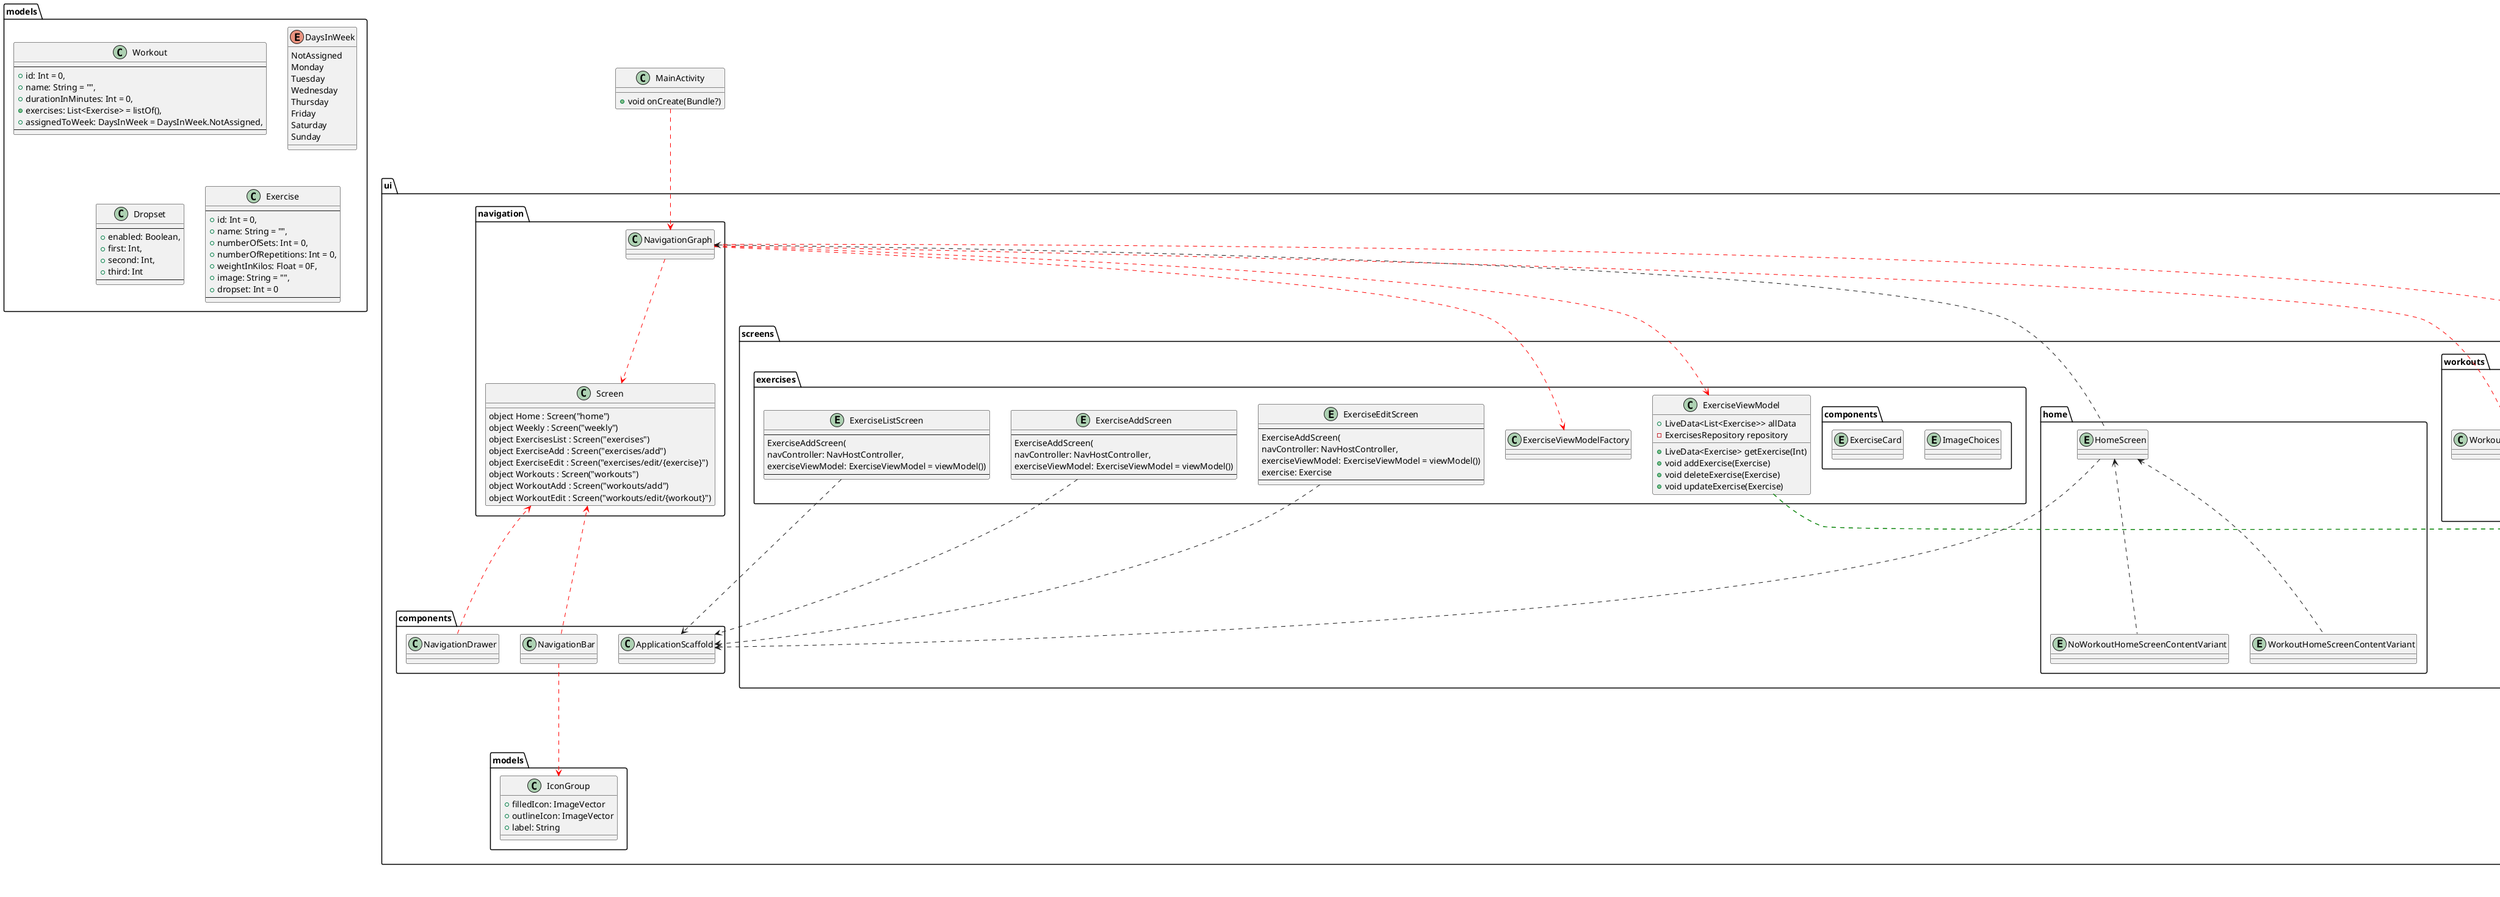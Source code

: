 @startuml
page 2x2
skinparam pageMargin 10
skinparam pageExternalColor gray
skinparam pageBorderColor black
skinparam groupInheritance 2

class MainActivity {
+ void onCreate(Bundle?)
}

'============================= 1. Datasource =============================
'=========== 1.1 Data source definitions ===============
abstract class datasource.exercises.ExercisesDatabase {
+ ExerciseDao exercisesDao()
- ExercisesDatabase? INSTANCE
+ ExercisesDatabase getInstance(Context)
}

abstract class datasource.workouts.WorkoutDatabase {
+ WorkoutDao workoutDao()
- WorkoutDatabase? INSTANCE
+ WorkoutDatabase getInstance(Context)
}

class datasource.workouts.WorkoutRepository {
+ LiveData<List<Workout>> readAllData
+ void addWorkout(Workout)
+ void deleteWorkout(Workout)
+ void updateWorkout(Workout)
+ LiveData<Workout> getWorkout(Int)
+ LiveData<Workout> getWorkoutForDay(DaysInWeek)
+ LiveData<List<Workout>> getWorkoutsForEachDay()
+ void clearTable()
}
class datasource.workouts.converters.ExerciseListConverter {
+ String? fromExerciseList(List<Exercise>?)
+ List<Exercise>? toExerciseList(String?)
}
class datasource.workouts.converters.DaysInWeekConverter {
+ String fromDaysInWeek(DaysInWeek)
+ DaysInWeek toExerciseList(String)
}

class datasource.exercises.ExercisesRepository {
+ LiveData<List<Exercise>> readAllData
+ void addExercise(Exercise)
+ void deleteExercise(Exercise)
+ void updateExercise(Exercise)
+ LiveData<Exercise> getExercise(Int)
}

interface datasource.workouts.WorkoutDao {
+ void insert(Workout)
+ void update(Workout)
+ void delete(Workout)
+ LiveData<Workout> getWorkout(Int)
+ LiveData<List<Workout>> getAll()
+ LiveData<Workout> getWorkoutForDay(DaysInWeek)
+ LiveData<List<Workout>> getWorkoutsForEachDay(DaysInWeek)
+ void clearTable()
}
interface datasource.exercises.ExerciseDao {
+ void insert(Exercise)
+ void update(Exercise)
+ void delete(Exercise)
+ LiveData<Exercise> getExercise(Int)
+ LiveData<List<Exercise>> getAll()
}

'=========== 1.2 Data source relations ===============
'Exercises database
ui.screens.exercises.ExerciseViewModel .[#green].> datasource.exercises.ExercisesRepository
ui.screens.exercises.ExerciseViewModel .[#green].> datasource.exercises.ExercisesDatabase
datasource.exercises.ExercisesRepository .[#green].> datasource.exercises.ExerciseDao

'Workouts database
ui.screens.workouts.WorkoutViewModel .[#green].> datasource.workouts.WorkoutDatabase
datasource.workouts.WorkoutDatabase .[#green].> datasource.workouts.converters.DaysInWeekConverter
datasource.workouts.WorkoutDatabase .[#green].> datasource.workouts.converters.ExerciseListConverter
ui.screens.workouts.WorkoutViewModel .[#green].> datasource.workouts.WorkoutRepository
datasource.workouts.WorkoutRepository .[#green].> datasource.workouts.WorkoutDao

'============================= 2. Models =============================
'=========== 2.1 Model definitions ===============
class models.Workout {
--
+ id: Int = 0,
+ name: String = "",
+ durationInMinutes: Int = 0,
+ exercises: List<Exercise> = listOf(),
+ assignedToWeek: DaysInWeek = DaysInWeek.NotAssigned,
--
}

enum models.DaysInWeek {
    NotAssigned
    Monday
    Tuesday
    Wednesday
    Thursday
    Friday
    Saturday
    Sunday
}

class models.Dropset {
--
+ enabled: Boolean,
+ first: Int,
+ second: Int,
+ third: Int
--
}

class models.Exercise {
--
+ id: Int = 0,
+ name: String = "",
+ numberOfSets: Int = 0,
+ numberOfRepetitions: Int = 0,
+ weightInKilos: Float = 0F,
+ image: String = "",
+ dropset: Int = 0
--
}

'============================= 3. UI =============================
'===== 3.1.1 UI.Components definitions ==========



'===== 3.2.1 UI.models definitions ==========
class ui.models.IconGroup {
+ filledIcon: ImageVector
+ outlineIcon: ImageVector
+ label: String
}

'===== 3.2.2 UI.models relations ==========
ui.components.NavigationBar .[#red].> ui.models.IconGroup

'===== 3.3.1 UI.navigation definitions ==========
class ui.navigation.Screen {
    object Home : Screen("home")
    object Weekly : Screen("weekly")
    object ExercisesList : Screen("exercises")
    object ExerciseAdd : Screen("exercises/add")
    object ExerciseEdit : Screen("exercises/edit/{exercise}")
    object Workouts : Screen("workouts")
    object WorkoutAdd : Screen("workouts/add")
    object WorkoutEdit : Screen("workouts/edit/{workout}")
}

'===== 3.3.2 UI.navigation relations ==========

MainActivity .[#red].> ui.navigation.NavigationGraph
ui.navigation.NavigationGraph .[#red].> ui.screens.exercises.ExerciseViewModel
ui.navigation.NavigationGraph .[#red].> ui.screens.workouts.WorkoutViewModel

ui.navigation.NavigationGraph .[#red].> ui.screens.exercises.ExerciseViewModelFactory
ui.navigation.NavigationGraph .[#red].> ui.screens.workouts.WorkoutViewModelFactory

ui.components.NavigationBar .[#red].> ui.navigation.Screen
ui.components.NavigationDrawer .[#red].> ui.navigation.Screen
ui.navigation.NavigationGraph .[#red].> ui.navigation.Screen


'===== 3.4.1 UI.screens.exercises definitions ==========
class ui.screens.exercises.ExerciseViewModel {
+ LiveData<List<Exercise>> allData
- ExercisesRepository repository
+ LiveData<Exercise> getExercise(Int)
+ void addExercise(Exercise)
+ void deleteExercise(Exercise)
+ void updateExercise(Exercise)
}

class ui.screens.exercises.ExerciseViewModelFactory {
}

entity ui.screens.exercises.ExerciseAddScreen {
--
ExerciseAddScreen(
navController: NavHostController,
exerciseViewModel: ExerciseViewModel = viewModel())
--
}

entity ui.screens.exercises.ExerciseListScreen {
--
ExerciseAddScreen(
navController: NavHostController,
exerciseViewModel: ExerciseViewModel = viewModel())
--
}

entity ui.screens.exercises.ExerciseEditScreen {
--
ExerciseAddScreen(
navController: NavHostController,
exerciseViewModel: ExerciseViewModel = viewModel())
exercise: Exercise
--
}

entity ui.screens.exercises.components.ImageChoices {
}

entity ui.screens.exercises.components.ExerciseCard {

}

'

ui.screens.exercises.ExerciseAddScreen ..> ui.components.ApplicationScaffold
ui.screens.exercises.ExerciseEditScreen ..> ui.components.ApplicationScaffold
ui.screens.exercises.ExerciseListScreen ..> ui.components.ApplicationScaffold



class ui.screens.workouts.WorkoutViewModel {
+ LiveData<List<Workout>> allData
- WorkoutRepository repository
+ LiveData<Workout> getWorkout(Int)
+ LiveData<Workout> getWorkoutForDay(DaysInWeek)
+ LiveData<List<Workout>> getWorkoutsForEachDay()
+ void addWorkout(Workout)
+ void deleteWorkout(Workout)
+ void updateWorkout(Workout)
+ void clearTable()
}

class ui.screens.workouts.WorkoutViewModelFactory {
}

'Home screen
entity ui.screens.home.HomeScreen {}
entity ui.screens.home.NoWorkoutHomeScreenContentVariant {}
entity ui.screens.home.WorkoutHomeScreenContentVariant {}


''HomeScreen relations
ui.navigation.NavigationGraph <.. ui.screens.home.HomeScreen
ui.screens.home.HomeScreen <.. ui.screens.home.NoWorkoutHomeScreenContentVariant
ui.screens.home.HomeScreen <.. ui.screens.home.WorkoutHomeScreenContentVariant

ui.screens.home.HomeScreen ..> ui.components.ApplicationScaffold

@enduml
